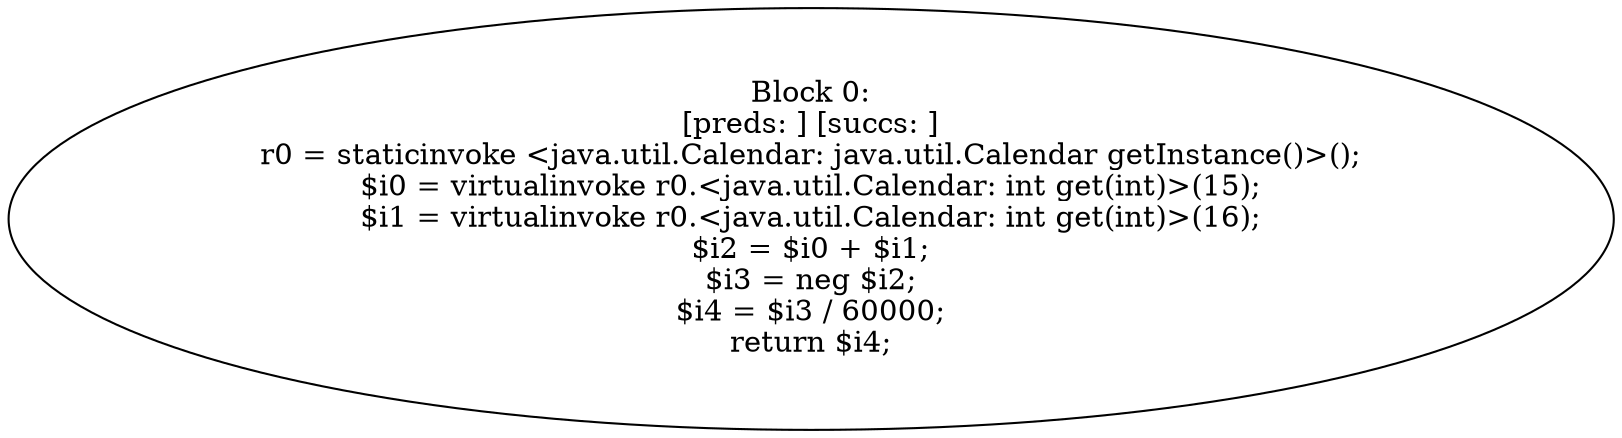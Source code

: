 digraph "unitGraph" {
    "Block 0:
[preds: ] [succs: ]
r0 = staticinvoke <java.util.Calendar: java.util.Calendar getInstance()>();
$i0 = virtualinvoke r0.<java.util.Calendar: int get(int)>(15);
$i1 = virtualinvoke r0.<java.util.Calendar: int get(int)>(16);
$i2 = $i0 + $i1;
$i3 = neg $i2;
$i4 = $i3 / 60000;
return $i4;
"
}

